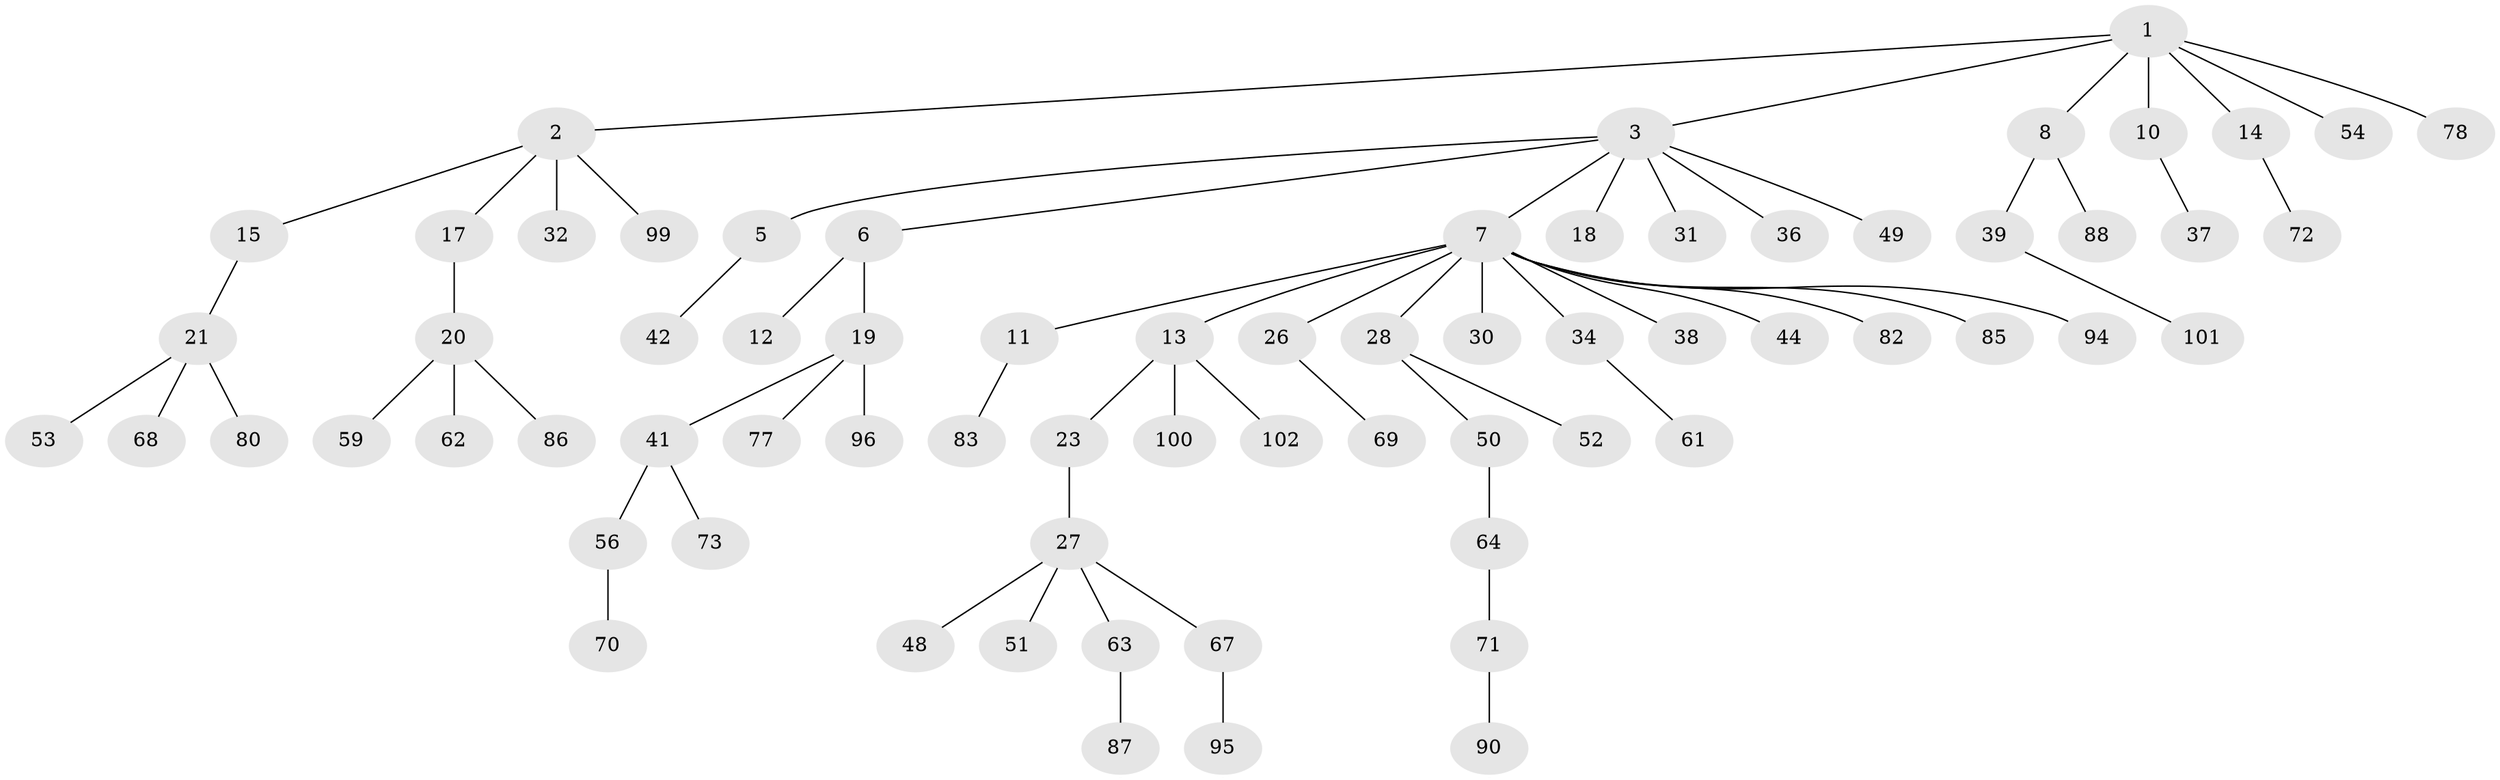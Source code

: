 // original degree distribution, {8: 0.00980392156862745, 6: 0.00980392156862745, 5: 0.0196078431372549, 3: 0.10784313725490197, 4: 0.06862745098039216, 10: 0.00980392156862745, 2: 0.27450980392156865, 1: 0.5}
// Generated by graph-tools (version 1.1) at 2025/42/03/06/25 10:42:03]
// undirected, 70 vertices, 69 edges
graph export_dot {
graph [start="1"]
  node [color=gray90,style=filled];
  1 [super="+79"];
  2 [super="+65"];
  3 [super="+4"];
  5 [super="+22"];
  6 [super="+47"];
  7 [super="+9"];
  8 [super="+24"];
  10;
  11;
  12 [super="+25"];
  13 [super="+16"];
  14 [super="+57"];
  15 [super="+55"];
  17;
  18;
  19 [super="+35"];
  20 [super="+29"];
  21 [super="+43"];
  23;
  26 [super="+92"];
  27 [super="+33"];
  28 [super="+40"];
  30;
  31 [super="+58"];
  32;
  34 [super="+46"];
  36;
  37;
  38 [super="+45"];
  39;
  41 [super="+75"];
  42;
  44;
  48 [super="+84"];
  49 [super="+74"];
  50;
  51 [super="+89"];
  52;
  53 [super="+60"];
  54;
  56;
  59 [super="+66"];
  61;
  62 [super="+81"];
  63;
  64 [super="+76"];
  67 [super="+93"];
  68;
  69 [super="+97"];
  70;
  71;
  72;
  73;
  77;
  78;
  80;
  82;
  83;
  85;
  86;
  87 [super="+98"];
  88 [super="+91"];
  90;
  94;
  95;
  96;
  99;
  100;
  101;
  102;
  1 -- 2;
  1 -- 3;
  1 -- 8;
  1 -- 10;
  1 -- 14;
  1 -- 54;
  1 -- 78;
  2 -- 15;
  2 -- 17;
  2 -- 32;
  2 -- 99;
  3 -- 5;
  3 -- 36;
  3 -- 49;
  3 -- 18;
  3 -- 6;
  3 -- 7;
  3 -- 31;
  5 -- 42;
  6 -- 12;
  6 -- 19;
  7 -- 11;
  7 -- 13;
  7 -- 26;
  7 -- 28;
  7 -- 30;
  7 -- 34;
  7 -- 85;
  7 -- 94;
  7 -- 82;
  7 -- 44;
  7 -- 38;
  8 -- 88;
  8 -- 39;
  10 -- 37;
  11 -- 83;
  13 -- 100;
  13 -- 102;
  13 -- 23;
  14 -- 72;
  15 -- 21;
  17 -- 20;
  19 -- 96;
  19 -- 41;
  19 -- 77;
  20 -- 62;
  20 -- 59;
  20 -- 86;
  21 -- 68;
  21 -- 80;
  21 -- 53;
  23 -- 27;
  26 -- 69;
  27 -- 51;
  27 -- 48;
  27 -- 67;
  27 -- 63;
  28 -- 50;
  28 -- 52;
  34 -- 61;
  39 -- 101;
  41 -- 56;
  41 -- 73;
  50 -- 64;
  56 -- 70;
  63 -- 87;
  64 -- 71;
  67 -- 95;
  71 -- 90;
}
